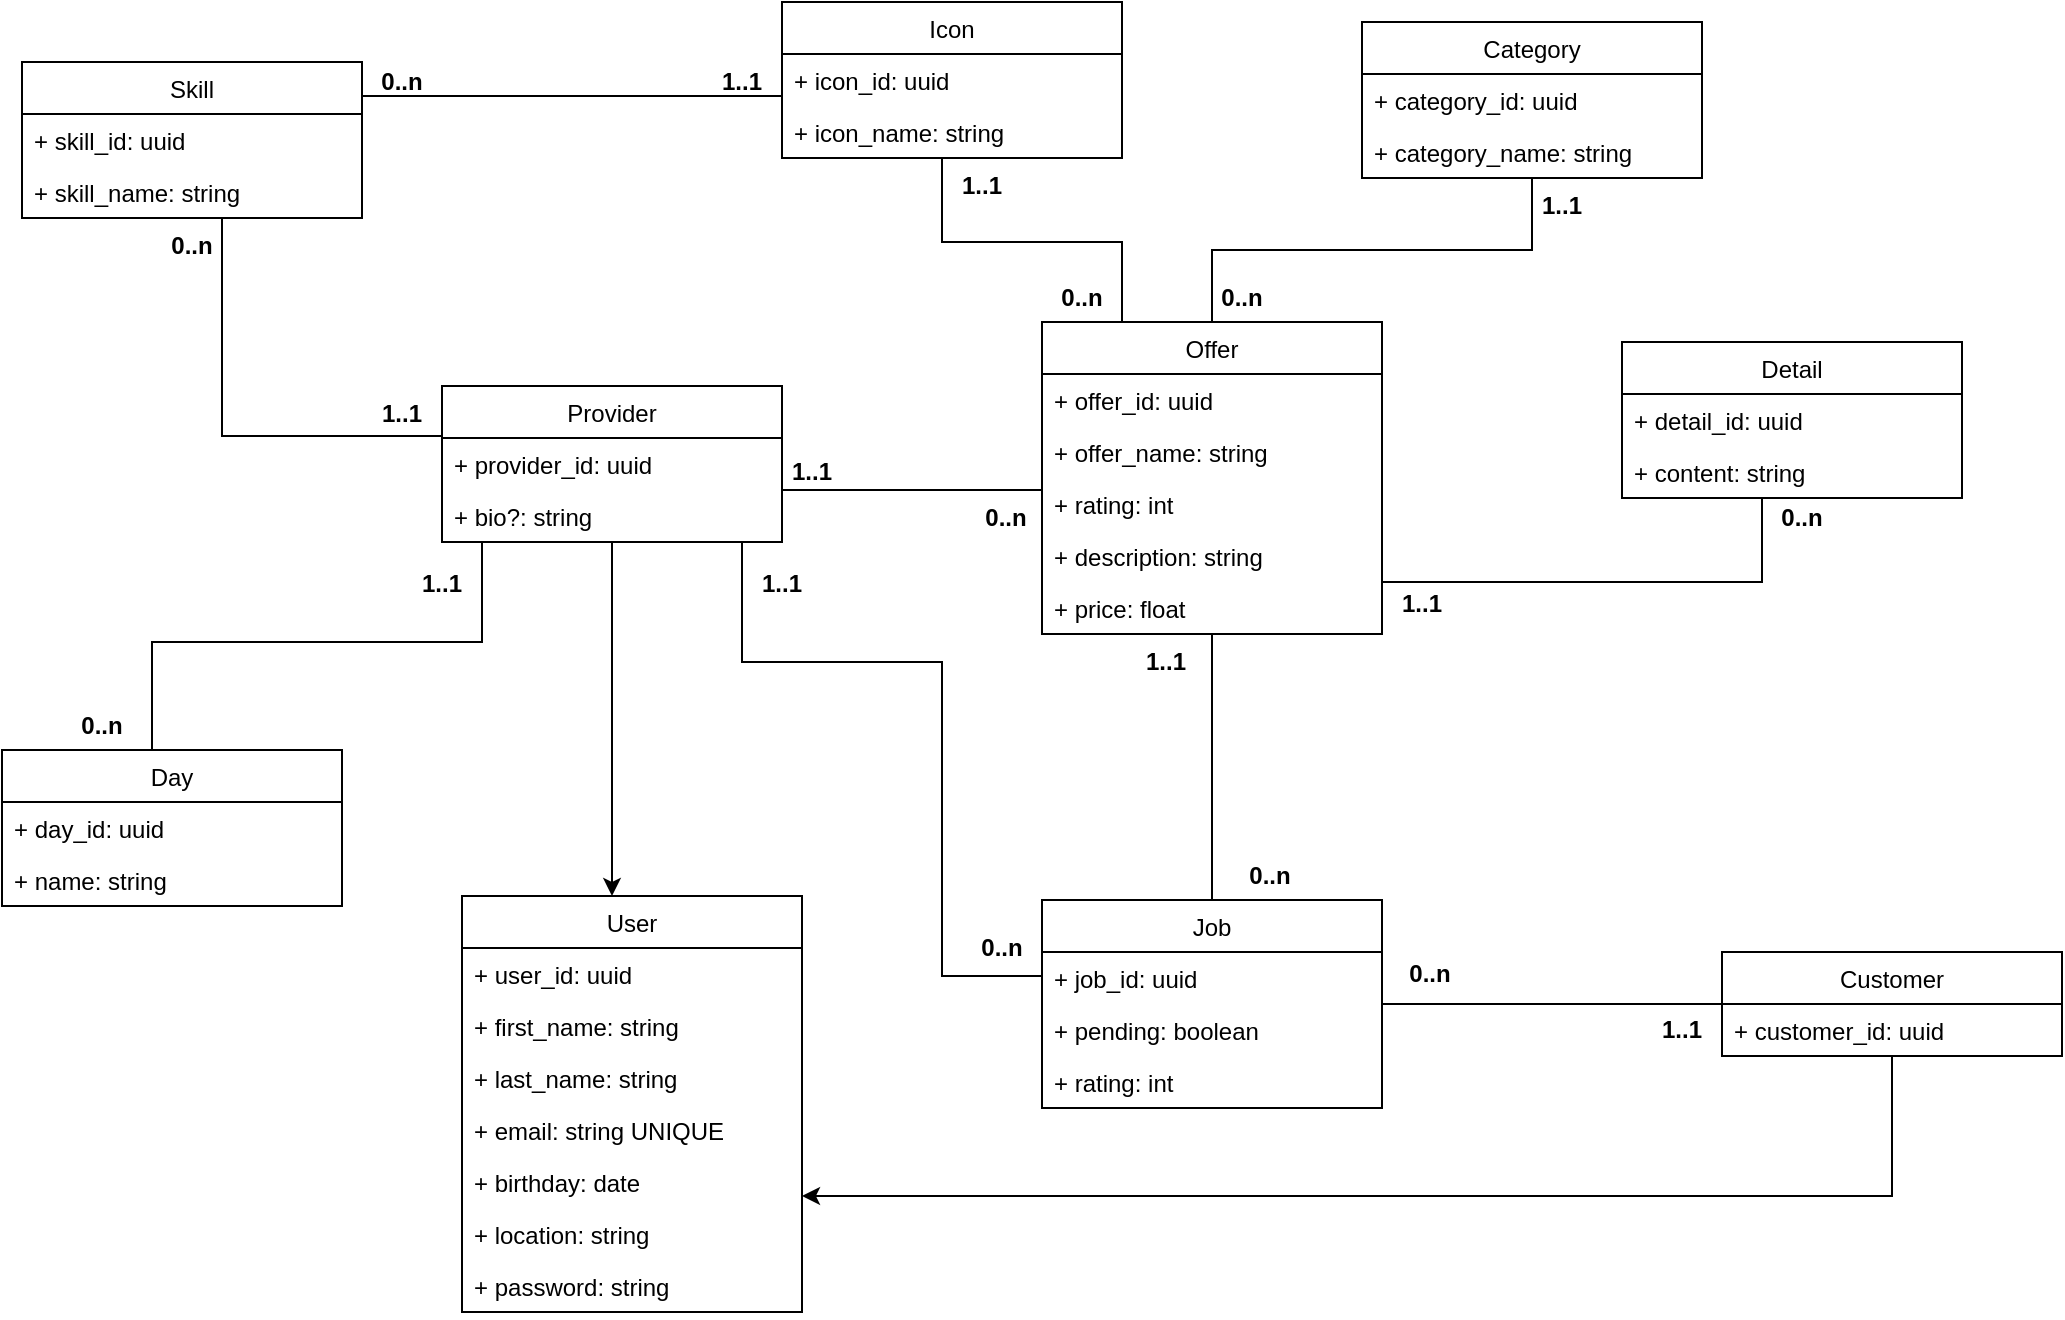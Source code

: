 <mxfile version="16.5.6" type="device" pages="4"><diagram id="C5RBs43oDa-KdzZeNtuy" name="Class"><mxGraphModel dx="1673" dy="887" grid="1" gridSize="10" guides="1" tooltips="1" connect="1" arrows="1" fold="1" page="1" pageScale="1" pageWidth="1169" pageHeight="827" math="0" shadow="0"><root><mxCell id="WIyWlLk6GJQsqaUBKTNV-0"/><mxCell id="WIyWlLk6GJQsqaUBKTNV-1" parent="WIyWlLk6GJQsqaUBKTNV-0"/><mxCell id="ugjzzNNSMohYzj3b3Ir2-73" style="edgeStyle=orthogonalEdgeStyle;rounded=0;orthogonalLoop=1;jettySize=auto;html=1;endArrow=none;endFill=0;" parent="WIyWlLk6GJQsqaUBKTNV-1" source="ugjzzNNSMohYzj3b3Ir2-0" target="ugjzzNNSMohYzj3b3Ir2-40" edge="1"><mxGeometry relative="1" as="geometry"><Array as="points"><mxPoint x="300" y="393"/><mxPoint x="135" y="393"/></Array></mxGeometry></mxCell><mxCell id="ugjzzNNSMohYzj3b3Ir2-74" style="edgeStyle=orthogonalEdgeStyle;rounded=0;orthogonalLoop=1;jettySize=auto;html=1;endArrow=none;endFill=0;" parent="WIyWlLk6GJQsqaUBKTNV-1" source="ugjzzNNSMohYzj3b3Ir2-0" target="ugjzzNNSMohYzj3b3Ir2-19" edge="1"><mxGeometry relative="1" as="geometry"><Array as="points"><mxPoint x="170" y="290"/></Array></mxGeometry></mxCell><mxCell id="sG1LKPpy4U3mfW0y1JSd-7" style="edgeStyle=orthogonalEdgeStyle;rounded=0;orthogonalLoop=1;jettySize=auto;html=1;" parent="WIyWlLk6GJQsqaUBKTNV-1" source="ugjzzNNSMohYzj3b3Ir2-0" target="sG1LKPpy4U3mfW0y1JSd-1" edge="1"><mxGeometry relative="1" as="geometry"><Array as="points"><mxPoint x="365" y="460"/><mxPoint x="365" y="460"/></Array></mxGeometry></mxCell><mxCell id="ugjzzNNSMohYzj3b3Ir2-0" value="Provider" style="swimlane;fontStyle=0;childLayout=stackLayout;horizontal=1;startSize=26;fillColor=none;horizontalStack=0;resizeParent=1;resizeParentMax=0;resizeLast=0;collapsible=1;marginBottom=0;" parent="WIyWlLk6GJQsqaUBKTNV-1" vertex="1"><mxGeometry x="280" y="265" width="170" height="78" as="geometry"/></mxCell><mxCell id="ugjzzNNSMohYzj3b3Ir2-1" value="+ provider_id: uuid" style="text;strokeColor=none;fillColor=none;align=left;verticalAlign=top;spacingLeft=4;spacingRight=4;overflow=hidden;rotatable=0;points=[[0,0.5],[1,0.5]];portConstraint=eastwest;" parent="ugjzzNNSMohYzj3b3Ir2-0" vertex="1"><mxGeometry y="26" width="170" height="26" as="geometry"/></mxCell><mxCell id="ugjzzNNSMohYzj3b3Ir2-30" value="+ bio?: string" style="text;strokeColor=none;fillColor=none;align=left;verticalAlign=top;spacingLeft=4;spacingRight=4;overflow=hidden;rotatable=0;points=[[0,0.5],[1,0.5]];portConstraint=eastwest;" parent="ugjzzNNSMohYzj3b3Ir2-0" vertex="1"><mxGeometry y="52" width="170" height="26" as="geometry"/></mxCell><mxCell id="sG1LKPpy4U3mfW0y1JSd-9" style="edgeStyle=orthogonalEdgeStyle;rounded=0;orthogonalLoop=1;jettySize=auto;html=1;" parent="WIyWlLk6GJQsqaUBKTNV-1" source="ugjzzNNSMohYzj3b3Ir2-7" target="sG1LKPpy4U3mfW0y1JSd-1" edge="1"><mxGeometry relative="1" as="geometry"><Array as="points"><mxPoint x="1005" y="670"/></Array></mxGeometry></mxCell><mxCell id="ugjzzNNSMohYzj3b3Ir2-7" value="Customer" style="swimlane;fontStyle=0;childLayout=stackLayout;horizontal=1;startSize=26;fillColor=none;horizontalStack=0;resizeParent=1;resizeParentMax=0;resizeLast=0;collapsible=1;marginBottom=0;" parent="WIyWlLk6GJQsqaUBKTNV-1" vertex="1"><mxGeometry x="920" y="548" width="170" height="52" as="geometry"/></mxCell><mxCell id="ugjzzNNSMohYzj3b3Ir2-8" value="+ customer_id: uuid" style="text;strokeColor=none;fillColor=none;align=left;verticalAlign=top;spacingLeft=4;spacingRight=4;overflow=hidden;rotatable=0;points=[[0,0.5],[1,0.5]];portConstraint=eastwest;" parent="ugjzzNNSMohYzj3b3Ir2-7" vertex="1"><mxGeometry y="26" width="170" height="26" as="geometry"/></mxCell><mxCell id="ugjzzNNSMohYzj3b3Ir2-75" style="edgeStyle=orthogonalEdgeStyle;rounded=0;orthogonalLoop=1;jettySize=auto;html=1;endArrow=none;endFill=0;" parent="WIyWlLk6GJQsqaUBKTNV-1" source="ugjzzNNSMohYzj3b3Ir2-11" target="ugjzzNNSMohYzj3b3Ir2-0" edge="1"><mxGeometry relative="1" as="geometry"><Array as="points"><mxPoint x="530" y="317"/><mxPoint x="530" y="317"/></Array></mxGeometry></mxCell><mxCell id="ugjzzNNSMohYzj3b3Ir2-76" style="edgeStyle=orthogonalEdgeStyle;rounded=0;orthogonalLoop=1;jettySize=auto;html=1;endArrow=none;endFill=0;" parent="WIyWlLk6GJQsqaUBKTNV-1" source="ugjzzNNSMohYzj3b3Ir2-11" target="ugjzzNNSMohYzj3b3Ir2-57" edge="1"><mxGeometry relative="1" as="geometry"><Array as="points"><mxPoint x="620" y="193"/><mxPoint x="530" y="193"/></Array></mxGeometry></mxCell><mxCell id="ugjzzNNSMohYzj3b3Ir2-78" style="edgeStyle=orthogonalEdgeStyle;rounded=0;orthogonalLoop=1;jettySize=auto;html=1;endArrow=none;endFill=0;" parent="WIyWlLk6GJQsqaUBKTNV-1" source="ugjzzNNSMohYzj3b3Ir2-11" target="ugjzzNNSMohYzj3b3Ir2-15" edge="1"><mxGeometry relative="1" as="geometry"/></mxCell><mxCell id="ugjzzNNSMohYzj3b3Ir2-11" value="Offer" style="swimlane;fontStyle=0;childLayout=stackLayout;horizontal=1;startSize=26;fillColor=none;horizontalStack=0;resizeParent=1;resizeParentMax=0;resizeLast=0;collapsible=1;marginBottom=0;" parent="WIyWlLk6GJQsqaUBKTNV-1" vertex="1"><mxGeometry x="580" y="233" width="170" height="156" as="geometry"/></mxCell><mxCell id="ugjzzNNSMohYzj3b3Ir2-12" value="+ offer_id: uuid" style="text;strokeColor=none;fillColor=none;align=left;verticalAlign=top;spacingLeft=4;spacingRight=4;overflow=hidden;rotatable=0;points=[[0,0.5],[1,0.5]];portConstraint=eastwest;" parent="ugjzzNNSMohYzj3b3Ir2-11" vertex="1"><mxGeometry y="26" width="170" height="26" as="geometry"/></mxCell><mxCell id="ugjzzNNSMohYzj3b3Ir2-13" value="+ offer_name: string" style="text;strokeColor=none;fillColor=none;align=left;verticalAlign=top;spacingLeft=4;spacingRight=4;overflow=hidden;rotatable=0;points=[[0,0.5],[1,0.5]];portConstraint=eastwest;" parent="ugjzzNNSMohYzj3b3Ir2-11" vertex="1"><mxGeometry y="52" width="170" height="26" as="geometry"/></mxCell><mxCell id="ugjzzNNSMohYzj3b3Ir2-14" value="+ rating: int" style="text;strokeColor=none;fillColor=none;align=left;verticalAlign=top;spacingLeft=4;spacingRight=4;overflow=hidden;rotatable=0;points=[[0,0.5],[1,0.5]];portConstraint=eastwest;" parent="ugjzzNNSMohYzj3b3Ir2-11" vertex="1"><mxGeometry y="78" width="170" height="26" as="geometry"/></mxCell><mxCell id="ugjzzNNSMohYzj3b3Ir2-45" value="+ description: string" style="text;strokeColor=none;fillColor=none;align=left;verticalAlign=top;spacingLeft=4;spacingRight=4;overflow=hidden;rotatable=0;points=[[0,0.5],[1,0.5]];portConstraint=eastwest;" parent="ugjzzNNSMohYzj3b3Ir2-11" vertex="1"><mxGeometry y="104" width="170" height="26" as="geometry"/></mxCell><mxCell id="ugjzzNNSMohYzj3b3Ir2-46" value="+ price: float" style="text;strokeColor=none;fillColor=none;align=left;verticalAlign=top;spacingLeft=4;spacingRight=4;overflow=hidden;rotatable=0;points=[[0,0.5],[1,0.5]];portConstraint=eastwest;" parent="ugjzzNNSMohYzj3b3Ir2-11" vertex="1"><mxGeometry y="130" width="170" height="26" as="geometry"/></mxCell><mxCell id="ugjzzNNSMohYzj3b3Ir2-15" value="Category" style="swimlane;fontStyle=0;childLayout=stackLayout;horizontal=1;startSize=26;fillColor=none;horizontalStack=0;resizeParent=1;resizeParentMax=0;resizeLast=0;collapsible=1;marginBottom=0;" parent="WIyWlLk6GJQsqaUBKTNV-1" vertex="1"><mxGeometry x="740" y="83" width="170" height="78" as="geometry"/></mxCell><mxCell id="ugjzzNNSMohYzj3b3Ir2-16" value="+ category_id: uuid" style="text;strokeColor=none;fillColor=none;align=left;verticalAlign=top;spacingLeft=4;spacingRight=4;overflow=hidden;rotatable=0;points=[[0,0.5],[1,0.5]];portConstraint=eastwest;" parent="ugjzzNNSMohYzj3b3Ir2-15" vertex="1"><mxGeometry y="26" width="170" height="26" as="geometry"/></mxCell><mxCell id="ugjzzNNSMohYzj3b3Ir2-17" value="+ category_name: string" style="text;strokeColor=none;fillColor=none;align=left;verticalAlign=top;spacingLeft=4;spacingRight=4;overflow=hidden;rotatable=0;points=[[0,0.5],[1,0.5]];portConstraint=eastwest;" parent="ugjzzNNSMohYzj3b3Ir2-15" vertex="1"><mxGeometry y="52" width="170" height="26" as="geometry"/></mxCell><mxCell id="ugjzzNNSMohYzj3b3Ir2-77" style="edgeStyle=orthogonalEdgeStyle;rounded=0;orthogonalLoop=1;jettySize=auto;html=1;endArrow=none;endFill=0;" parent="WIyWlLk6GJQsqaUBKTNV-1" source="ugjzzNNSMohYzj3b3Ir2-19" target="ugjzzNNSMohYzj3b3Ir2-57" edge="1"><mxGeometry relative="1" as="geometry"><Array as="points"><mxPoint x="330" y="120"/><mxPoint x="330" y="120"/></Array></mxGeometry></mxCell><mxCell id="ugjzzNNSMohYzj3b3Ir2-19" value="Skill" style="swimlane;fontStyle=0;childLayout=stackLayout;horizontal=1;startSize=26;fillColor=none;horizontalStack=0;resizeParent=1;resizeParentMax=0;resizeLast=0;collapsible=1;marginBottom=0;" parent="WIyWlLk6GJQsqaUBKTNV-1" vertex="1"><mxGeometry x="70" y="103" width="170" height="78" as="geometry"/></mxCell><mxCell id="ugjzzNNSMohYzj3b3Ir2-20" value="+ skill_id: uuid" style="text;strokeColor=none;fillColor=none;align=left;verticalAlign=top;spacingLeft=4;spacingRight=4;overflow=hidden;rotatable=0;points=[[0,0.5],[1,0.5]];portConstraint=eastwest;" parent="ugjzzNNSMohYzj3b3Ir2-19" vertex="1"><mxGeometry y="26" width="170" height="26" as="geometry"/></mxCell><mxCell id="ugjzzNNSMohYzj3b3Ir2-21" value="+ skill_name: string" style="text;strokeColor=none;fillColor=none;align=left;verticalAlign=top;spacingLeft=4;spacingRight=4;overflow=hidden;rotatable=0;points=[[0,0.5],[1,0.5]];portConstraint=eastwest;" parent="ugjzzNNSMohYzj3b3Ir2-19" vertex="1"><mxGeometry y="52" width="170" height="26" as="geometry"/></mxCell><mxCell id="ugjzzNNSMohYzj3b3Ir2-80" style="edgeStyle=orthogonalEdgeStyle;rounded=0;orthogonalLoop=1;jettySize=auto;html=1;endArrow=none;endFill=0;" parent="WIyWlLk6GJQsqaUBKTNV-1" source="ugjzzNNSMohYzj3b3Ir2-25" target="ugjzzNNSMohYzj3b3Ir2-11" edge="1"><mxGeometry relative="1" as="geometry"><Array as="points"><mxPoint x="690" y="533"/><mxPoint x="690" y="533"/></Array></mxGeometry></mxCell><mxCell id="ugjzzNNSMohYzj3b3Ir2-81" style="edgeStyle=orthogonalEdgeStyle;rounded=0;orthogonalLoop=1;jettySize=auto;html=1;endArrow=none;endFill=0;" parent="WIyWlLk6GJQsqaUBKTNV-1" source="ugjzzNNSMohYzj3b3Ir2-25" target="ugjzzNNSMohYzj3b3Ir2-7" edge="1"><mxGeometry relative="1" as="geometry"/></mxCell><mxCell id="ugjzzNNSMohYzj3b3Ir2-82" style="edgeStyle=orthogonalEdgeStyle;rounded=0;orthogonalLoop=1;jettySize=auto;html=1;endArrow=none;endFill=0;" parent="WIyWlLk6GJQsqaUBKTNV-1" source="ugjzzNNSMohYzj3b3Ir2-25" target="ugjzzNNSMohYzj3b3Ir2-0" edge="1"><mxGeometry relative="1" as="geometry"><Array as="points"><mxPoint x="530" y="560"/><mxPoint x="530" y="403"/><mxPoint x="430" y="403"/></Array></mxGeometry></mxCell><mxCell id="ugjzzNNSMohYzj3b3Ir2-25" value="Job" style="swimlane;fontStyle=0;childLayout=stackLayout;horizontal=1;startSize=26;fillColor=none;horizontalStack=0;resizeParent=1;resizeParentMax=0;resizeLast=0;collapsible=1;marginBottom=0;" parent="WIyWlLk6GJQsqaUBKTNV-1" vertex="1"><mxGeometry x="580" y="522" width="170" height="104" as="geometry"/></mxCell><mxCell id="ugjzzNNSMohYzj3b3Ir2-27" value="+ job_id: uuid" style="text;strokeColor=none;fillColor=none;align=left;verticalAlign=top;spacingLeft=4;spacingRight=4;overflow=hidden;rotatable=0;points=[[0,0.5],[1,0.5]];portConstraint=eastwest;" parent="ugjzzNNSMohYzj3b3Ir2-25" vertex="1"><mxGeometry y="26" width="170" height="26" as="geometry"/></mxCell><mxCell id="ugjzzNNSMohYzj3b3Ir2-66" value="+ pending: boolean" style="text;strokeColor=none;fillColor=none;align=left;verticalAlign=top;spacingLeft=4;spacingRight=4;overflow=hidden;rotatable=0;points=[[0,0.5],[1,0.5]];portConstraint=eastwest;" parent="ugjzzNNSMohYzj3b3Ir2-25" vertex="1"><mxGeometry y="52" width="170" height="26" as="geometry"/></mxCell><mxCell id="ugjzzNNSMohYzj3b3Ir2-67" value="+ rating: int" style="text;strokeColor=none;fillColor=none;align=left;verticalAlign=top;spacingLeft=4;spacingRight=4;overflow=hidden;rotatable=0;points=[[0,0.5],[1,0.5]];portConstraint=eastwest;" parent="ugjzzNNSMohYzj3b3Ir2-25" vertex="1"><mxGeometry y="78" width="170" height="26" as="geometry"/></mxCell><mxCell id="ugjzzNNSMohYzj3b3Ir2-40" value="Day" style="swimlane;fontStyle=0;childLayout=stackLayout;horizontal=1;startSize=26;fillColor=none;horizontalStack=0;resizeParent=1;resizeParentMax=0;resizeLast=0;collapsible=1;marginBottom=0;" parent="WIyWlLk6GJQsqaUBKTNV-1" vertex="1"><mxGeometry x="60" y="447" width="170" height="78" as="geometry"/></mxCell><mxCell id="ugjzzNNSMohYzj3b3Ir2-41" value="+ day_id: uuid" style="text;strokeColor=none;fillColor=none;align=left;verticalAlign=top;spacingLeft=4;spacingRight=4;overflow=hidden;rotatable=0;points=[[0,0.5],[1,0.5]];portConstraint=eastwest;" parent="ugjzzNNSMohYzj3b3Ir2-40" vertex="1"><mxGeometry y="26" width="170" height="26" as="geometry"/></mxCell><mxCell id="ugjzzNNSMohYzj3b3Ir2-42" value="+ name: string" style="text;strokeColor=none;fillColor=none;align=left;verticalAlign=top;spacingLeft=4;spacingRight=4;overflow=hidden;rotatable=0;points=[[0,0.5],[1,0.5]];portConstraint=eastwest;" parent="ugjzzNNSMohYzj3b3Ir2-40" vertex="1"><mxGeometry y="52" width="170" height="26" as="geometry"/></mxCell><mxCell id="ugjzzNNSMohYzj3b3Ir2-79" style="edgeStyle=orthogonalEdgeStyle;rounded=0;orthogonalLoop=1;jettySize=auto;html=1;endArrow=none;endFill=0;" parent="WIyWlLk6GJQsqaUBKTNV-1" source="ugjzzNNSMohYzj3b3Ir2-47" target="ugjzzNNSMohYzj3b3Ir2-11" edge="1"><mxGeometry relative="1" as="geometry"><Array as="points"><mxPoint x="940" y="363"/></Array></mxGeometry></mxCell><mxCell id="ugjzzNNSMohYzj3b3Ir2-47" value="Detail" style="swimlane;fontStyle=0;childLayout=stackLayout;horizontal=1;startSize=26;fillColor=none;horizontalStack=0;resizeParent=1;resizeParentMax=0;resizeLast=0;collapsible=1;marginBottom=0;" parent="WIyWlLk6GJQsqaUBKTNV-1" vertex="1"><mxGeometry x="870" y="243" width="170" height="78" as="geometry"/></mxCell><mxCell id="ugjzzNNSMohYzj3b3Ir2-48" value="+ detail_id: uuid" style="text;strokeColor=none;fillColor=none;align=left;verticalAlign=top;spacingLeft=4;spacingRight=4;overflow=hidden;rotatable=0;points=[[0,0.5],[1,0.5]];portConstraint=eastwest;" parent="ugjzzNNSMohYzj3b3Ir2-47" vertex="1"><mxGeometry y="26" width="170" height="26" as="geometry"/></mxCell><mxCell id="ugjzzNNSMohYzj3b3Ir2-49" value="+ content: string" style="text;strokeColor=none;fillColor=none;align=left;verticalAlign=top;spacingLeft=4;spacingRight=4;overflow=hidden;rotatable=0;points=[[0,0.5],[1,0.5]];portConstraint=eastwest;" parent="ugjzzNNSMohYzj3b3Ir2-47" vertex="1"><mxGeometry y="52" width="170" height="26" as="geometry"/></mxCell><mxCell id="ugjzzNNSMohYzj3b3Ir2-57" value="Icon" style="swimlane;fontStyle=0;childLayout=stackLayout;horizontal=1;startSize=26;fillColor=none;horizontalStack=0;resizeParent=1;resizeParentMax=0;resizeLast=0;collapsible=1;marginBottom=0;" parent="WIyWlLk6GJQsqaUBKTNV-1" vertex="1"><mxGeometry x="450" y="73" width="170" height="78" as="geometry"/></mxCell><mxCell id="ugjzzNNSMohYzj3b3Ir2-58" value="+ icon_id: uuid" style="text;strokeColor=none;fillColor=none;align=left;verticalAlign=top;spacingLeft=4;spacingRight=4;overflow=hidden;rotatable=0;points=[[0,0.5],[1,0.5]];portConstraint=eastwest;" parent="ugjzzNNSMohYzj3b3Ir2-57" vertex="1"><mxGeometry y="26" width="170" height="26" as="geometry"/></mxCell><mxCell id="ugjzzNNSMohYzj3b3Ir2-59" value="+ icon_name: string" style="text;strokeColor=none;fillColor=none;align=left;verticalAlign=top;spacingLeft=4;spacingRight=4;overflow=hidden;rotatable=0;points=[[0,0.5],[1,0.5]];portConstraint=eastwest;" parent="ugjzzNNSMohYzj3b3Ir2-57" vertex="1"><mxGeometry y="52" width="170" height="26" as="geometry"/></mxCell><mxCell id="PrffE56fFghJxMHfLvWT-0" value="0..n" style="text;align=center;fontStyle=1;verticalAlign=middle;spacingLeft=3;spacingRight=3;strokeColor=none;rotatable=0;points=[[0,0.5],[1,0.5]];portConstraint=eastwest;" parent="WIyWlLk6GJQsqaUBKTNV-1" vertex="1"><mxGeometry x="115" y="181" width="80" height="26" as="geometry"/></mxCell><mxCell id="PrffE56fFghJxMHfLvWT-1" value="1..1" style="text;align=center;fontStyle=1;verticalAlign=middle;spacingLeft=3;spacingRight=3;strokeColor=none;rotatable=0;points=[[0,0.5],[1,0.5]];portConstraint=eastwest;" parent="WIyWlLk6GJQsqaUBKTNV-1" vertex="1"><mxGeometry x="240" y="265" width="40" height="26" as="geometry"/></mxCell><mxCell id="PrffE56fFghJxMHfLvWT-2" value="0..n" style="text;align=center;fontStyle=1;verticalAlign=middle;spacingLeft=3;spacingRight=3;strokeColor=none;rotatable=0;points=[[0,0.5],[1,0.5]];portConstraint=eastwest;" parent="WIyWlLk6GJQsqaUBKTNV-1" vertex="1"><mxGeometry x="70" y="421" width="80" height="26" as="geometry"/></mxCell><mxCell id="PrffE56fFghJxMHfLvWT-3" value="1..1" style="text;align=center;fontStyle=1;verticalAlign=middle;spacingLeft=3;spacingRight=3;strokeColor=none;rotatable=0;points=[[0,0.5],[1,0.5]];portConstraint=eastwest;" parent="WIyWlLk6GJQsqaUBKTNV-1" vertex="1"><mxGeometry x="240" y="350" width="80" height="26" as="geometry"/></mxCell><mxCell id="PrffE56fFghJxMHfLvWT-4" value="1..1" style="text;align=center;fontStyle=1;verticalAlign=middle;spacingLeft=3;spacingRight=3;strokeColor=none;rotatable=0;points=[[0,0.5],[1,0.5]];portConstraint=eastwest;" parent="WIyWlLk6GJQsqaUBKTNV-1" vertex="1"><mxGeometry x="390" y="99" width="80" height="26" as="geometry"/></mxCell><mxCell id="PrffE56fFghJxMHfLvWT-6" value="0..n" style="text;align=center;fontStyle=1;verticalAlign=middle;spacingLeft=3;spacingRight=3;strokeColor=none;rotatable=0;points=[[0,0.5],[1,0.5]];portConstraint=eastwest;" parent="WIyWlLk6GJQsqaUBKTNV-1" vertex="1"><mxGeometry x="220" y="99" width="80" height="26" as="geometry"/></mxCell><mxCell id="PrffE56fFghJxMHfLvWT-7" value="1..1" style="text;align=center;fontStyle=1;verticalAlign=middle;spacingLeft=3;spacingRight=3;strokeColor=none;rotatable=0;points=[[0,0.5],[1,0.5]];portConstraint=eastwest;" parent="WIyWlLk6GJQsqaUBKTNV-1" vertex="1"><mxGeometry x="510" y="151" width="80" height="26" as="geometry"/></mxCell><mxCell id="PrffE56fFghJxMHfLvWT-8" value="0..n" style="text;align=center;fontStyle=1;verticalAlign=middle;spacingLeft=3;spacingRight=3;strokeColor=none;rotatable=0;points=[[0,0.5],[1,0.5]];portConstraint=eastwest;" parent="WIyWlLk6GJQsqaUBKTNV-1" vertex="1"><mxGeometry x="560" y="207" width="80" height="26" as="geometry"/></mxCell><mxCell id="PrffE56fFghJxMHfLvWT-9" value="1..1" style="text;align=center;fontStyle=1;verticalAlign=middle;spacingLeft=3;spacingRight=3;strokeColor=none;rotatable=0;points=[[0,0.5],[1,0.5]];portConstraint=eastwest;" parent="WIyWlLk6GJQsqaUBKTNV-1" vertex="1"><mxGeometry x="800" y="161" width="80" height="26" as="geometry"/></mxCell><mxCell id="PrffE56fFghJxMHfLvWT-10" value="0..n" style="text;align=center;fontStyle=1;verticalAlign=middle;spacingLeft=3;spacingRight=3;strokeColor=none;rotatable=0;points=[[0,0.5],[1,0.5]];portConstraint=eastwest;" parent="WIyWlLk6GJQsqaUBKTNV-1" vertex="1"><mxGeometry x="640" y="207" width="80" height="26" as="geometry"/></mxCell><mxCell id="PrffE56fFghJxMHfLvWT-12" value="0..n" style="text;align=center;fontStyle=1;verticalAlign=middle;spacingLeft=3;spacingRight=3;strokeColor=none;rotatable=0;points=[[0,0.5],[1,0.5]];portConstraint=eastwest;" parent="WIyWlLk6GJQsqaUBKTNV-1" vertex="1"><mxGeometry x="920" y="317" width="80" height="26" as="geometry"/></mxCell><mxCell id="PrffE56fFghJxMHfLvWT-13" value="1..1" style="text;align=center;fontStyle=1;verticalAlign=middle;spacingLeft=3;spacingRight=3;strokeColor=none;rotatable=0;points=[[0,0.5],[1,0.5]];portConstraint=eastwest;" parent="WIyWlLk6GJQsqaUBKTNV-1" vertex="1"><mxGeometry x="730" y="360" width="80" height="26" as="geometry"/></mxCell><mxCell id="PrffE56fFghJxMHfLvWT-14" value="1..1" style="text;align=center;fontStyle=1;verticalAlign=middle;spacingLeft=3;spacingRight=3;strokeColor=none;rotatable=0;points=[[0,0.5],[1,0.5]];portConstraint=eastwest;" parent="WIyWlLk6GJQsqaUBKTNV-1" vertex="1"><mxGeometry x="860" y="573" width="80" height="26" as="geometry"/></mxCell><mxCell id="PrffE56fFghJxMHfLvWT-15" value="0..n" style="text;align=center;fontStyle=1;verticalAlign=middle;spacingLeft=3;spacingRight=3;strokeColor=none;rotatable=0;points=[[0,0.5],[1,0.5]];portConstraint=eastwest;" parent="WIyWlLk6GJQsqaUBKTNV-1" vertex="1"><mxGeometry x="734" y="545" width="80" height="26" as="geometry"/></mxCell><mxCell id="PrffE56fFghJxMHfLvWT-16" value="0..n" style="text;align=center;fontStyle=1;verticalAlign=middle;spacingLeft=3;spacingRight=3;strokeColor=none;rotatable=0;points=[[0,0.5],[1,0.5]];portConstraint=eastwest;" parent="WIyWlLk6GJQsqaUBKTNV-1" vertex="1"><mxGeometry x="520" y="532" width="80" height="26" as="geometry"/></mxCell><mxCell id="PrffE56fFghJxMHfLvWT-17" value="1..1" style="text;align=center;fontStyle=1;verticalAlign=middle;spacingLeft=3;spacingRight=3;strokeColor=none;rotatable=0;points=[[0,0.5],[1,0.5]];portConstraint=eastwest;" parent="WIyWlLk6GJQsqaUBKTNV-1" vertex="1"><mxGeometry x="410" y="350" width="80" height="26" as="geometry"/></mxCell><mxCell id="PrffE56fFghJxMHfLvWT-18" value="0..n" style="text;align=center;fontStyle=1;verticalAlign=middle;spacingLeft=3;spacingRight=3;strokeColor=none;rotatable=0;points=[[0,0.5],[1,0.5]];portConstraint=eastwest;" parent="WIyWlLk6GJQsqaUBKTNV-1" vertex="1"><mxGeometry x="522" y="317" width="80" height="26" as="geometry"/></mxCell><mxCell id="PrffE56fFghJxMHfLvWT-19" value="1..1" style="text;align=center;fontStyle=1;verticalAlign=middle;spacingLeft=3;spacingRight=3;strokeColor=none;rotatable=0;points=[[0,0.5],[1,0.5]];portConstraint=eastwest;" parent="WIyWlLk6GJQsqaUBKTNV-1" vertex="1"><mxGeometry x="425" y="294" width="80" height="26" as="geometry"/></mxCell><mxCell id="PrffE56fFghJxMHfLvWT-20" value="1..1" style="text;align=center;fontStyle=1;verticalAlign=middle;spacingLeft=3;spacingRight=3;strokeColor=none;rotatable=0;points=[[0,0.5],[1,0.5]];portConstraint=eastwest;" parent="WIyWlLk6GJQsqaUBKTNV-1" vertex="1"><mxGeometry x="602" y="389" width="80" height="26" as="geometry"/></mxCell><mxCell id="PrffE56fFghJxMHfLvWT-21" value="0..n" style="text;align=center;fontStyle=1;verticalAlign=middle;spacingLeft=3;spacingRight=3;strokeColor=none;rotatable=0;points=[[0,0.5],[1,0.5]];portConstraint=eastwest;" parent="WIyWlLk6GJQsqaUBKTNV-1" vertex="1"><mxGeometry x="654" y="496" width="80" height="26" as="geometry"/></mxCell><mxCell id="sG1LKPpy4U3mfW0y1JSd-1" value="User" style="swimlane;fontStyle=0;childLayout=stackLayout;horizontal=1;startSize=26;fillColor=none;horizontalStack=0;resizeParent=1;resizeParentMax=0;resizeLast=0;collapsible=1;marginBottom=0;" parent="WIyWlLk6GJQsqaUBKTNV-1" vertex="1"><mxGeometry x="290" y="520" width="170" height="208" as="geometry"/></mxCell><mxCell id="sG1LKPpy4U3mfW0y1JSd-2" value="+ user_id: uuid" style="text;strokeColor=none;fillColor=none;align=left;verticalAlign=top;spacingLeft=4;spacingRight=4;overflow=hidden;rotatable=0;points=[[0,0.5],[1,0.5]];portConstraint=eastwest;" parent="sG1LKPpy4U3mfW0y1JSd-1" vertex="1"><mxGeometry y="26" width="170" height="26" as="geometry"/></mxCell><mxCell id="ugjzzNNSMohYzj3b3Ir2-2" value="+ first_name: string" style="text;strokeColor=none;fillColor=none;align=left;verticalAlign=top;spacingLeft=4;spacingRight=4;overflow=hidden;rotatable=0;points=[[0,0.5],[1,0.5]];portConstraint=eastwest;" parent="sG1LKPpy4U3mfW0y1JSd-1" vertex="1"><mxGeometry y="52" width="170" height="26" as="geometry"/></mxCell><mxCell id="ugjzzNNSMohYzj3b3Ir2-3" value="+ last_name: string" style="text;strokeColor=none;fillColor=none;align=left;verticalAlign=top;spacingLeft=4;spacingRight=4;overflow=hidden;rotatable=0;points=[[0,0.5],[1,0.5]];portConstraint=eastwest;" parent="sG1LKPpy4U3mfW0y1JSd-1" vertex="1"><mxGeometry y="78" width="170" height="26" as="geometry"/></mxCell><mxCell id="sG1LKPpy4U3mfW0y1JSd-6" value="+ email: string UNIQUE" style="text;strokeColor=none;fillColor=none;align=left;verticalAlign=top;spacingLeft=4;spacingRight=4;overflow=hidden;rotatable=0;points=[[0,0.5],[1,0.5]];portConstraint=eastwest;" parent="sG1LKPpy4U3mfW0y1JSd-1" vertex="1"><mxGeometry y="104" width="170" height="26" as="geometry"/></mxCell><mxCell id="ugjzzNNSMohYzj3b3Ir2-24" value="+ birthday: date" style="text;strokeColor=none;fillColor=none;align=left;verticalAlign=top;spacingLeft=4;spacingRight=4;overflow=hidden;rotatable=0;points=[[0,0.5],[1,0.5]];portConstraint=eastwest;" parent="sG1LKPpy4U3mfW0y1JSd-1" vertex="1"><mxGeometry y="130" width="170" height="26" as="geometry"/></mxCell><mxCell id="ugjzzNNSMohYzj3b3Ir2-32" value="+ location: string" style="text;strokeColor=none;fillColor=none;align=left;verticalAlign=top;spacingLeft=4;spacingRight=4;overflow=hidden;rotatable=0;points=[[0,0.5],[1,0.5]];portConstraint=eastwest;" parent="sG1LKPpy4U3mfW0y1JSd-1" vertex="1"><mxGeometry y="156" width="170" height="26" as="geometry"/></mxCell><mxCell id="ugjzzNNSMohYzj3b3Ir2-69" value="+ password: string" style="text;strokeColor=none;fillColor=none;align=left;verticalAlign=top;spacingLeft=4;spacingRight=4;overflow=hidden;rotatable=0;points=[[0,0.5],[1,0.5]];portConstraint=eastwest;" parent="sG1LKPpy4U3mfW0y1JSd-1" vertex="1"><mxGeometry y="182" width="170" height="26" as="geometry"/></mxCell></root></mxGraphModel></diagram><diagram id="DTfGb_nGdm0R5TX1v_Qw" name="Entities"><mxGraphModel dx="2031" dy="1077" grid="1" gridSize="10" guides="1" tooltips="1" connect="1" arrows="1" fold="1" page="1" pageScale="1" pageWidth="1169" pageHeight="827" math="0" shadow="0"><root><mxCell id="O_QxapS4NAjnydjUBVtK-0"/><mxCell id="O_QxapS4NAjnydjUBVtK-1" parent="O_QxapS4NAjnydjUBVtK-0"/><mxCell id="O_QxapS4NAjnydjUBVtK-6" style="edgeStyle=orthogonalEdgeStyle;rounded=0;orthogonalLoop=1;jettySize=auto;html=1;endArrow=none;endFill=0;" parent="O_QxapS4NAjnydjUBVtK-1" source="O_QxapS4NAjnydjUBVtK-2" target="O_QxapS4NAjnydjUBVtK-5" edge="1"><mxGeometry relative="1" as="geometry"><Array as="points"><mxPoint x="350" y="440"/><mxPoint x="350" y="440"/></Array></mxGeometry></mxCell><mxCell id="O_QxapS4NAjnydjUBVtK-2" value="Customer" style="ellipse;whiteSpace=wrap;html=1;" parent="O_QxapS4NAjnydjUBVtK-1" vertex="1"><mxGeometry x="80" y="380" width="210" height="140" as="geometry"/></mxCell><mxCell id="O_QxapS4NAjnydjUBVtK-8" style="edgeStyle=orthogonalEdgeStyle;rounded=0;orthogonalLoop=1;jettySize=auto;html=1;endArrow=none;endFill=0;" parent="O_QxapS4NAjnydjUBVtK-1" source="O_QxapS4NAjnydjUBVtK-3" target="O_QxapS4NAjnydjUBVtK-5" edge="1"><mxGeometry relative="1" as="geometry"><Array as="points"><mxPoint x="830" y="540"/><mxPoint x="830" y="430"/></Array></mxGeometry></mxCell><mxCell id="O_QxapS4NAjnydjUBVtK-3" value="Provider" style="ellipse;whiteSpace=wrap;html=1;" parent="O_QxapS4NAjnydjUBVtK-1" vertex="1"><mxGeometry x="890" y="460" width="240" height="160" as="geometry"/></mxCell><mxCell id="O_QxapS4NAjnydjUBVtK-7" style="edgeStyle=orthogonalEdgeStyle;rounded=0;orthogonalLoop=1;jettySize=auto;html=1;endArrow=none;endFill=0;" parent="O_QxapS4NAjnydjUBVtK-1" source="O_QxapS4NAjnydjUBVtK-4" target="O_QxapS4NAjnydjUBVtK-5" edge="1"><mxGeometry relative="1" as="geometry"/></mxCell><mxCell id="O_QxapS4NAjnydjUBVtK-4" value="Admin" style="ellipse;whiteSpace=wrap;html=1;" parent="O_QxapS4NAjnydjUBVtK-1" vertex="1"><mxGeometry x="720" y="130" width="195" height="130" as="geometry"/></mxCell><mxCell id="O_QxapS4NAjnydjUBVtK-5" value="System" style="ellipse;whiteSpace=wrap;html=1;" parent="O_QxapS4NAjnydjUBVtK-1" vertex="1"><mxGeometry x="420" y="300" width="330" height="220" as="geometry"/></mxCell></root></mxGraphModel></diagram><diagram id="GQ-srNw6WlrttFjdmnru" name="Use Case"><mxGraphModel dx="1422" dy="754" grid="1" gridSize="10" guides="1" tooltips="1" connect="1" arrows="1" fold="1" page="1" pageScale="1" pageWidth="1169" pageHeight="827" math="0" shadow="0"><root><mxCell id="bd-1JWxLLSQOJPvoO3b5-0"/><mxCell id="bd-1JWxLLSQOJPvoO3b5-1" parent="bd-1JWxLLSQOJPvoO3b5-0"/><mxCell id="tABg_9hyWwSbI3jaBLz6-3" style="edgeStyle=orthogonalEdgeStyle;rounded=0;orthogonalLoop=1;jettySize=auto;html=1;endArrow=none;endFill=0;" parent="bd-1JWxLLSQOJPvoO3b5-1" source="bd-1JWxLLSQOJPvoO3b5-2" target="bd-1JWxLLSQOJPvoO3b5-3" edge="1"><mxGeometry relative="1" as="geometry"><Array as="points"><mxPoint x="360" y="225"/><mxPoint x="360" y="225"/></Array></mxGeometry></mxCell><mxCell id="bd-1JWxLLSQOJPvoO3b5-2" value="Admin" style="shape=umlActor;html=1;verticalLabelPosition=bottom;verticalAlign=top;align=center;" parent="bd-1JWxLLSQOJPvoO3b5-1" vertex="1"><mxGeometry x="180" y="180" width="30" height="60" as="geometry"/></mxCell><mxCell id="bd-1JWxLLSQOJPvoO3b5-6" value="Bricoly Application" style="swimlane;" parent="bd-1JWxLLSQOJPvoO3b5-1" vertex="1"><mxGeometry x="290" y="130" width="680" height="540" as="geometry"/></mxCell><mxCell id="bd-1JWxLLSQOJPvoO3b5-3" value="Manage Users &amp;amp; Resources" style="ellipse;whiteSpace=wrap;html=1;" parent="bd-1JWxLLSQOJPvoO3b5-6" vertex="1"><mxGeometry x="100" y="60" width="150" height="70" as="geometry"/></mxCell><mxCell id="tABg_9hyWwSbI3jaBLz6-0" value="Create Offers" style="ellipse;whiteSpace=wrap;html=1;" parent="bd-1JWxLLSQOJPvoO3b5-6" vertex="1"><mxGeometry x="100" y="160" width="150" height="70" as="geometry"/></mxCell><mxCell id="tABg_9hyWwSbI3jaBLz6-1" value="Create Profile" style="ellipse;whiteSpace=wrap;html=1;" parent="bd-1JWxLLSQOJPvoO3b5-6" vertex="1"><mxGeometry x="150" y="250" width="150" height="70" as="geometry"/></mxCell><mxCell id="tABg_9hyWwSbI3jaBLz6-2" value="Hire Providers" style="ellipse;whiteSpace=wrap;html=1;" parent="bd-1JWxLLSQOJPvoO3b5-6" vertex="1"><mxGeometry x="260" y="340" width="150" height="70" as="geometry"/></mxCell><mxCell id="tABg_9hyWwSbI3jaBLz6-8" value="Accept Offer" style="ellipse;whiteSpace=wrap;html=1;" parent="bd-1JWxLLSQOJPvoO3b5-6" vertex="1"><mxGeometry x="350" y="120" width="150" height="70" as="geometry"/></mxCell><mxCell id="tABg_9hyWwSbI3jaBLz6-9" value="Rate Job" style="ellipse;whiteSpace=wrap;html=1;" parent="bd-1JWxLLSQOJPvoO3b5-6" vertex="1"><mxGeometry x="120" y="430" width="150" height="70" as="geometry"/></mxCell><mxCell id="tABg_9hyWwSbI3jaBLz6-13" value="&amp;lt;&amp;lt;extend&amp;gt;&amp;gt;" style="edgeStyle=none;html=1;startArrow=open;endArrow=none;startSize=12;verticalAlign=bottom;dashed=1;labelBackgroundColor=none;rounded=0;" parent="bd-1JWxLLSQOJPvoO3b5-6" source="tABg_9hyWwSbI3jaBLz6-0" target="tABg_9hyWwSbI3jaBLz6-8" edge="1"><mxGeometry width="160" relative="1" as="geometry"><mxPoint x="140" y="220" as="sourcePoint"/><mxPoint x="300" y="220" as="targetPoint"/></mxGeometry></mxCell><mxCell id="tABg_9hyWwSbI3jaBLz6-4" style="edgeStyle=orthogonalEdgeStyle;rounded=0;orthogonalLoop=1;jettySize=auto;html=1;endArrow=none;endFill=0;" parent="bd-1JWxLLSQOJPvoO3b5-1" source="bd-1JWxLLSQOJPvoO3b5-8" target="tABg_9hyWwSbI3jaBLz6-0" edge="1"><mxGeometry relative="1" as="geometry"><Array as="points"><mxPoint x="330" y="360"/><mxPoint x="330" y="325"/></Array></mxGeometry></mxCell><mxCell id="tABg_9hyWwSbI3jaBLz6-6" style="edgeStyle=orthogonalEdgeStyle;rounded=0;orthogonalLoop=1;jettySize=auto;html=1;endArrow=none;endFill=0;" parent="bd-1JWxLLSQOJPvoO3b5-1" source="bd-1JWxLLSQOJPvoO3b5-8" target="tABg_9hyWwSbI3jaBLz6-1" edge="1"><mxGeometry relative="1" as="geometry"><Array as="points"><mxPoint x="330" y="380"/><mxPoint x="330" y="405"/></Array></mxGeometry></mxCell><mxCell id="bd-1JWxLLSQOJPvoO3b5-8" value="Provider" style="shape=umlActor;html=1;verticalLabelPosition=bottom;verticalAlign=top;align=center;" parent="bd-1JWxLLSQOJPvoO3b5-1" vertex="1"><mxGeometry x="180" y="330" width="30" height="60" as="geometry"/></mxCell><mxCell id="tABg_9hyWwSbI3jaBLz6-5" style="edgeStyle=orthogonalEdgeStyle;rounded=0;orthogonalLoop=1;jettySize=auto;html=1;endArrow=none;endFill=0;" parent="bd-1JWxLLSQOJPvoO3b5-1" source="bd-1JWxLLSQOJPvoO3b5-10" target="tABg_9hyWwSbI3jaBLz6-2" edge="1"><mxGeometry relative="1" as="geometry"><Array as="points"><mxPoint x="290" y="500"/><mxPoint x="290" y="499"/></Array></mxGeometry></mxCell><mxCell id="tABg_9hyWwSbI3jaBLz6-7" style="edgeStyle=orthogonalEdgeStyle;rounded=0;orthogonalLoop=1;jettySize=auto;html=1;endArrow=none;endFill=0;" parent="bd-1JWxLLSQOJPvoO3b5-1" source="bd-1JWxLLSQOJPvoO3b5-10" target="tABg_9hyWwSbI3jaBLz6-1" edge="1"><mxGeometry relative="1" as="geometry"><Array as="points"><mxPoint x="525" y="470"/></Array></mxGeometry></mxCell><mxCell id="tABg_9hyWwSbI3jaBLz6-11" style="edgeStyle=orthogonalEdgeStyle;rounded=0;orthogonalLoop=1;jettySize=auto;html=1;endArrow=none;endFill=0;" parent="bd-1JWxLLSQOJPvoO3b5-1" source="bd-1JWxLLSQOJPvoO3b5-10" target="tABg_9hyWwSbI3jaBLz6-9" edge="1"><mxGeometry relative="1" as="geometry"><Array as="points"><mxPoint x="350" y="520"/><mxPoint x="350" y="595"/></Array></mxGeometry></mxCell><mxCell id="bd-1JWxLLSQOJPvoO3b5-10" value="Client" style="shape=umlActor;html=1;verticalLabelPosition=bottom;verticalAlign=top;align=center;" parent="bd-1JWxLLSQOJPvoO3b5-1" vertex="1"><mxGeometry x="180" y="464" width="30" height="60" as="geometry"/></mxCell><mxCell id="tABg_9hyWwSbI3jaBLz6-14" value="Authentification" style="ellipse;whiteSpace=wrap;html=1;" parent="bd-1JWxLLSQOJPvoO3b5-1" vertex="1"><mxGeometry x="790" y="380" width="150" height="70" as="geometry"/></mxCell><mxCell id="tABg_9hyWwSbI3jaBLz6-15" value="&amp;lt;&amp;lt;include&amp;gt;&amp;gt;" style="edgeStyle=none;html=1;endArrow=open;verticalAlign=bottom;dashed=1;labelBackgroundColor=none;rounded=0;entryX=0.787;entryY=0.071;entryDx=0;entryDy=0;entryPerimeter=0;" parent="bd-1JWxLLSQOJPvoO3b5-1" source="bd-1JWxLLSQOJPvoO3b5-3" target="tABg_9hyWwSbI3jaBLz6-14" edge="1"><mxGeometry width="160" relative="1" as="geometry"><mxPoint x="590" y="224.5" as="sourcePoint"/><mxPoint x="750" y="224.5" as="targetPoint"/><Array as="points"><mxPoint x="910" y="225"/></Array></mxGeometry></mxCell><mxCell id="tABg_9hyWwSbI3jaBLz6-16" value="&amp;lt;&amp;lt;include&amp;gt;&amp;gt;" style="edgeStyle=none;html=1;endArrow=open;verticalAlign=bottom;dashed=1;labelBackgroundColor=none;rounded=0;" parent="bd-1JWxLLSQOJPvoO3b5-1" source="tABg_9hyWwSbI3jaBLz6-1" target="tABg_9hyWwSbI3jaBLz6-14" edge="1"><mxGeometry width="160" relative="1" as="geometry"><mxPoint x="580" y="414.5" as="sourcePoint"/><mxPoint x="740" y="414.5" as="targetPoint"/></mxGeometry></mxCell><mxCell id="tABg_9hyWwSbI3jaBLz6-17" value="&amp;lt;&amp;lt;include&amp;gt;&amp;gt;" style="edgeStyle=none;html=1;endArrow=open;verticalAlign=bottom;dashed=1;labelBackgroundColor=none;rounded=0;" parent="bd-1JWxLLSQOJPvoO3b5-1" source="tABg_9hyWwSbI3jaBLz6-2" target="tABg_9hyWwSbI3jaBLz6-14" edge="1"><mxGeometry width="160" relative="1" as="geometry"><mxPoint x="780" y="530" as="sourcePoint"/><mxPoint x="940" y="530" as="targetPoint"/><Array as="points"><mxPoint x="865" y="505"/></Array></mxGeometry></mxCell><mxCell id="tABg_9hyWwSbI3jaBLz6-18" value="&amp;lt;&amp;lt;include&amp;gt;&amp;gt;" style="edgeStyle=none;html=1;endArrow=open;verticalAlign=bottom;dashed=1;labelBackgroundColor=none;rounded=0;entryX=0.8;entryY=0.943;entryDx=0;entryDy=0;entryPerimeter=0;" parent="bd-1JWxLLSQOJPvoO3b5-1" source="tABg_9hyWwSbI3jaBLz6-9" target="tABg_9hyWwSbI3jaBLz6-14" edge="1"><mxGeometry width="160" relative="1" as="geometry"><mxPoint x="660" y="600" as="sourcePoint"/><mxPoint x="820" y="600" as="targetPoint"/><Array as="points"><mxPoint x="910" y="595"/></Array></mxGeometry></mxCell><mxCell id="tABg_9hyWwSbI3jaBLz6-19" value="&amp;lt;&amp;lt;include&amp;gt;&amp;gt;" style="edgeStyle=none;html=1;endArrow=open;verticalAlign=bottom;dashed=1;labelBackgroundColor=none;rounded=0;exitX=0.927;exitY=0.757;exitDx=0;exitDy=0;exitPerimeter=0;" parent="bd-1JWxLLSQOJPvoO3b5-1" source="tABg_9hyWwSbI3jaBLz6-0" target="tABg_9hyWwSbI3jaBLz6-14" edge="1"><mxGeometry width="160" relative="1" as="geometry"><mxPoint x="570" y="360" as="sourcePoint"/><mxPoint x="730" y="360" as="targetPoint"/><Array as="points"><mxPoint x="865" y="340"/></Array></mxGeometry></mxCell></root></mxGraphModel></diagram><diagram id="9m0b1QiQEoSsHrVbP5Z4" name="Sequence"><mxGraphModel dx="1422" dy="786" grid="1" gridSize="10" guides="1" tooltips="1" connect="1" arrows="1" fold="1" page="1" pageScale="1" pageWidth="1169" pageHeight="827" math="0" shadow="0"><root><mxCell id="wYxXtdyewAr7_OSV0jQD-0"/><mxCell id="wYxXtdyewAr7_OSV0jQD-1" parent="wYxXtdyewAr7_OSV0jQD-0"/></root></mxGraphModel></diagram></mxfile>